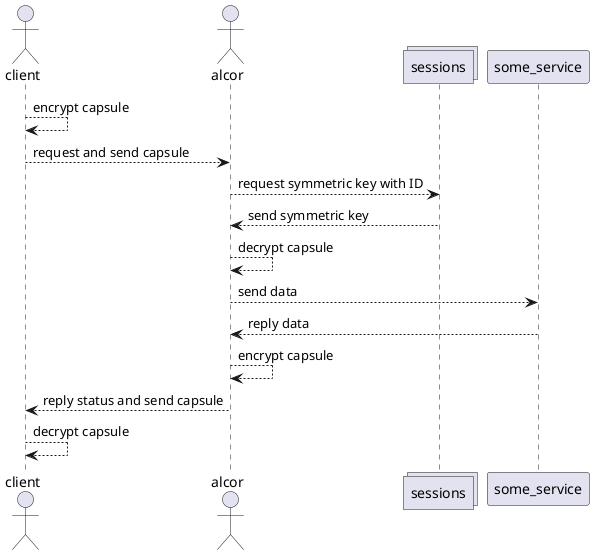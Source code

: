 @startuml sessions

actor client
actor alcor
collections sessions

client --> client: encrypt capsule
client --> alcor: request and send capsule
alcor --> sessions: request symmetric key with ID
sessions --> alcor: send symmetric key
alcor --> alcor: decrypt capsule
alcor --> some_service: send data
some_service --> alcor: reply data
alcor --> alcor: encrypt capsule
alcor --> client: reply status and send capsule
client --> client: decrypt capsule

@enduml